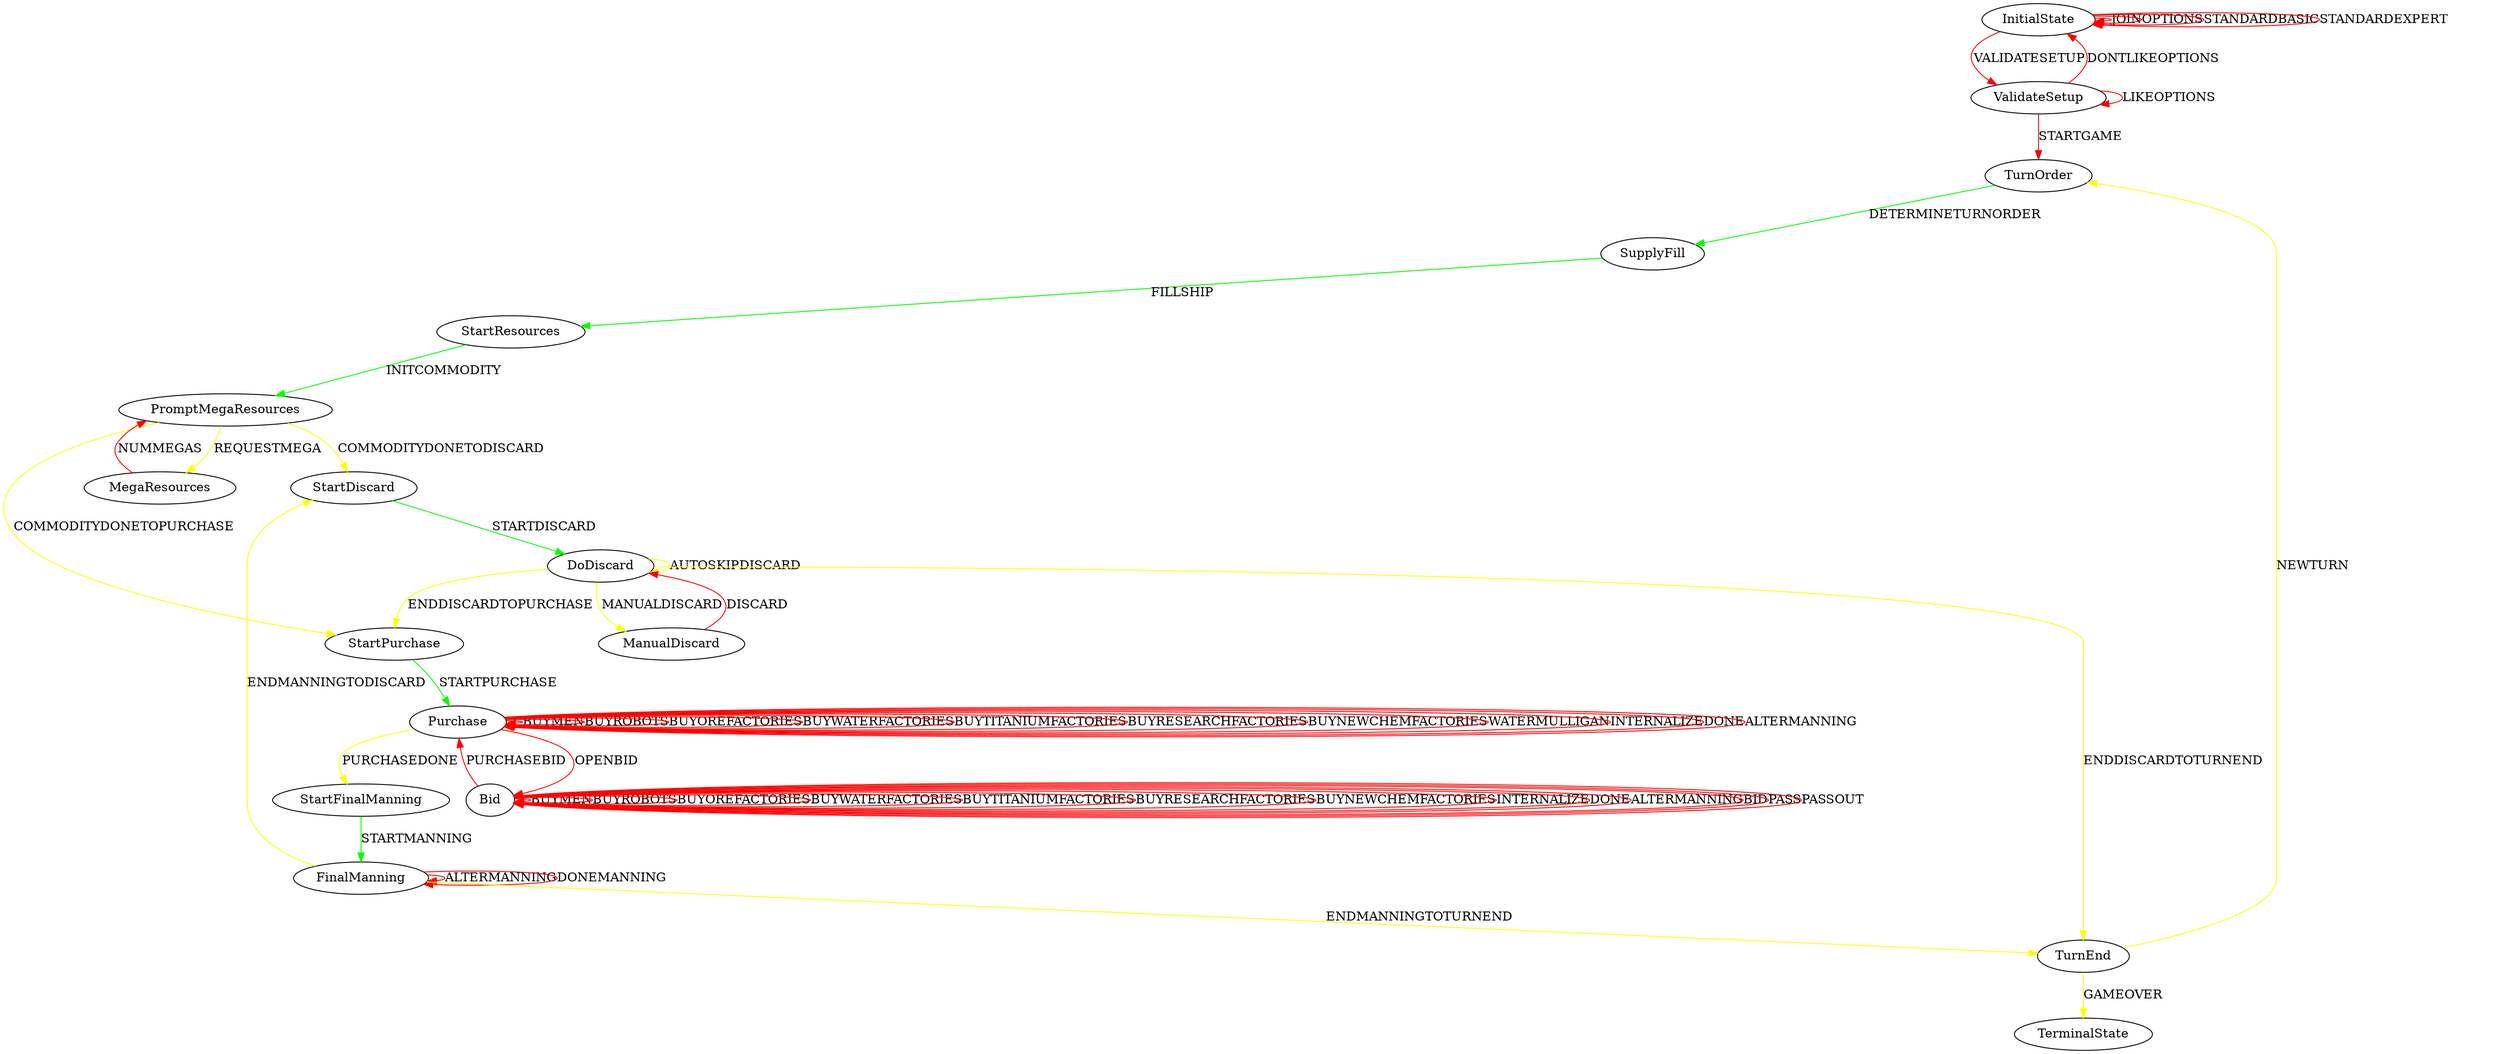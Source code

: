 digraph Outpost {
InitialState [label="InitialState"];
TerminalState [label="TerminalState"];
ValidateSetup [label="ValidateSetup"];
TurnOrder [label="TurnOrder"];
SupplyFill [label="SupplyFill"];
StartResources [label="StartResources"];
PromptMegaResources [label="PromptMegaResources"];
MegaResources [label="MegaResources"];
StartDiscard [label="StartDiscard"];
DoDiscard [label="DoDiscard"];
ManualDiscard [label="ManualDiscard"];
StartPurchase [label="StartPurchase"];
Purchase [label="Purchase"];
Bid [label="Bid"];
StartFinalManning [label="StartFinalManning"];
FinalManning [label="FinalManning"];
TurnEnd [label="TurnEnd"];
InitialState -> InitialState [label="JOIN" color = red];
InitialState -> InitialState [label="OPTIONS" color = red];
InitialState -> InitialState [label="STANDARDBASIC" color = red];
InitialState -> InitialState [label="STANDARDEXPERT" color = red];
InitialState -> ValidateSetup [label="VALIDATESETUP" color = red];
ValidateSetup -> InitialState [label="DONTLIKEOPTIONS" color = red];
ValidateSetup -> ValidateSetup [label="LIKEOPTIONS" color = red];
ValidateSetup -> TurnOrder [label="STARTGAME" color = red];
TurnOrder -> SupplyFill [label="DETERMINETURNORDER" color = green];
SupplyFill -> StartResources [label="FILLSHIP" color = green];
StartResources -> PromptMegaResources [label="INITCOMMODITY" color = green];
PromptMegaResources -> StartDiscard [label="COMMODITYDONETODISCARD" color = yellow];
PromptMegaResources -> StartPurchase [label="COMMODITYDONETOPURCHASE" color = yellow];
PromptMegaResources -> MegaResources [label="REQUESTMEGA" color = yellow];
MegaResources -> PromptMegaResources [label="NUMMEGAS" color = red];
StartDiscard -> DoDiscard [label="STARTDISCARD" color = green];
DoDiscard -> StartPurchase [label="ENDDISCARDTOPURCHASE" color = yellow];
DoDiscard -> TurnEnd [label="ENDDISCARDTOTURNEND" color = yellow];
DoDiscard -> DoDiscard [label="AUTOSKIPDISCARD" color = yellow];
DoDiscard -> ManualDiscard [label="MANUALDISCARD" color = yellow];
ManualDiscard -> DoDiscard [label="DISCARD" color = red];
StartPurchase -> Purchase [label="STARTPURCHASE" color = green];
Purchase -> Purchase [label="BUYMEN" color = red];
Bid -> Bid [label="BUYMEN" color = red];
Purchase -> Purchase [label="BUYROBOTS" color = red];
Bid -> Bid [label="BUYROBOTS" color = red];
Purchase -> Purchase [label="BUYOREFACTORIES" color = red];
Bid -> Bid [label="BUYOREFACTORIES" color = red];
Purchase -> Purchase [label="BUYWATERFACTORIES" color = red];
Bid -> Bid [label="BUYWATERFACTORIES" color = red];
Purchase -> Purchase [label="BUYTITANIUMFACTORIES" color = red];
Bid -> Bid [label="BUYTITANIUMFACTORIES" color = red];
Purchase -> Purchase [label="BUYRESEARCHFACTORIES" color = red];
Bid -> Bid [label="BUYRESEARCHFACTORIES" color = red];
Purchase -> Purchase [label="BUYNEWCHEMFACTORIES" color = red];
Bid -> Bid [label="BUYNEWCHEMFACTORIES" color = red];
Purchase -> Purchase [label="WATERMULLIGAN" color = red];
Purchase -> Purchase [label="INTERNALIZE" color = red];
Bid -> Bid [label="INTERNALIZE" color = red];
Purchase -> Purchase [label="DONE" color = red];
Bid -> Bid [label="DONE" color = red];
Purchase -> StartFinalManning [label="PURCHASEDONE" color = yellow];
Purchase -> Bid [label="OPENBID" color = red];
StartFinalManning -> FinalManning [label="STARTMANNING" color = green];
Purchase -> Purchase [label="ALTERMANNING" color = red];
Bid -> Bid [label="ALTERMANNING" color = red];
FinalManning -> FinalManning [label="ALTERMANNING" color = red];
FinalManning -> FinalManning [label="DONEMANNING" color = red];
FinalManning -> StartDiscard [label="ENDMANNINGTODISCARD" color = yellow];
FinalManning -> TurnEnd [label="ENDMANNINGTOTURNEND" color = yellow];
Bid -> Purchase [label="PURCHASEBID" color = red];
Bid -> Bid [label="BID" color = red];
Bid -> Bid [label="PASS" color = red];
Bid -> Bid [label="PASSOUT" color = red];
TurnEnd -> TerminalState [label="GAMEOVER" color = yellow];
TurnEnd -> TurnOrder [label="NEWTURN" color = yellow];
}
